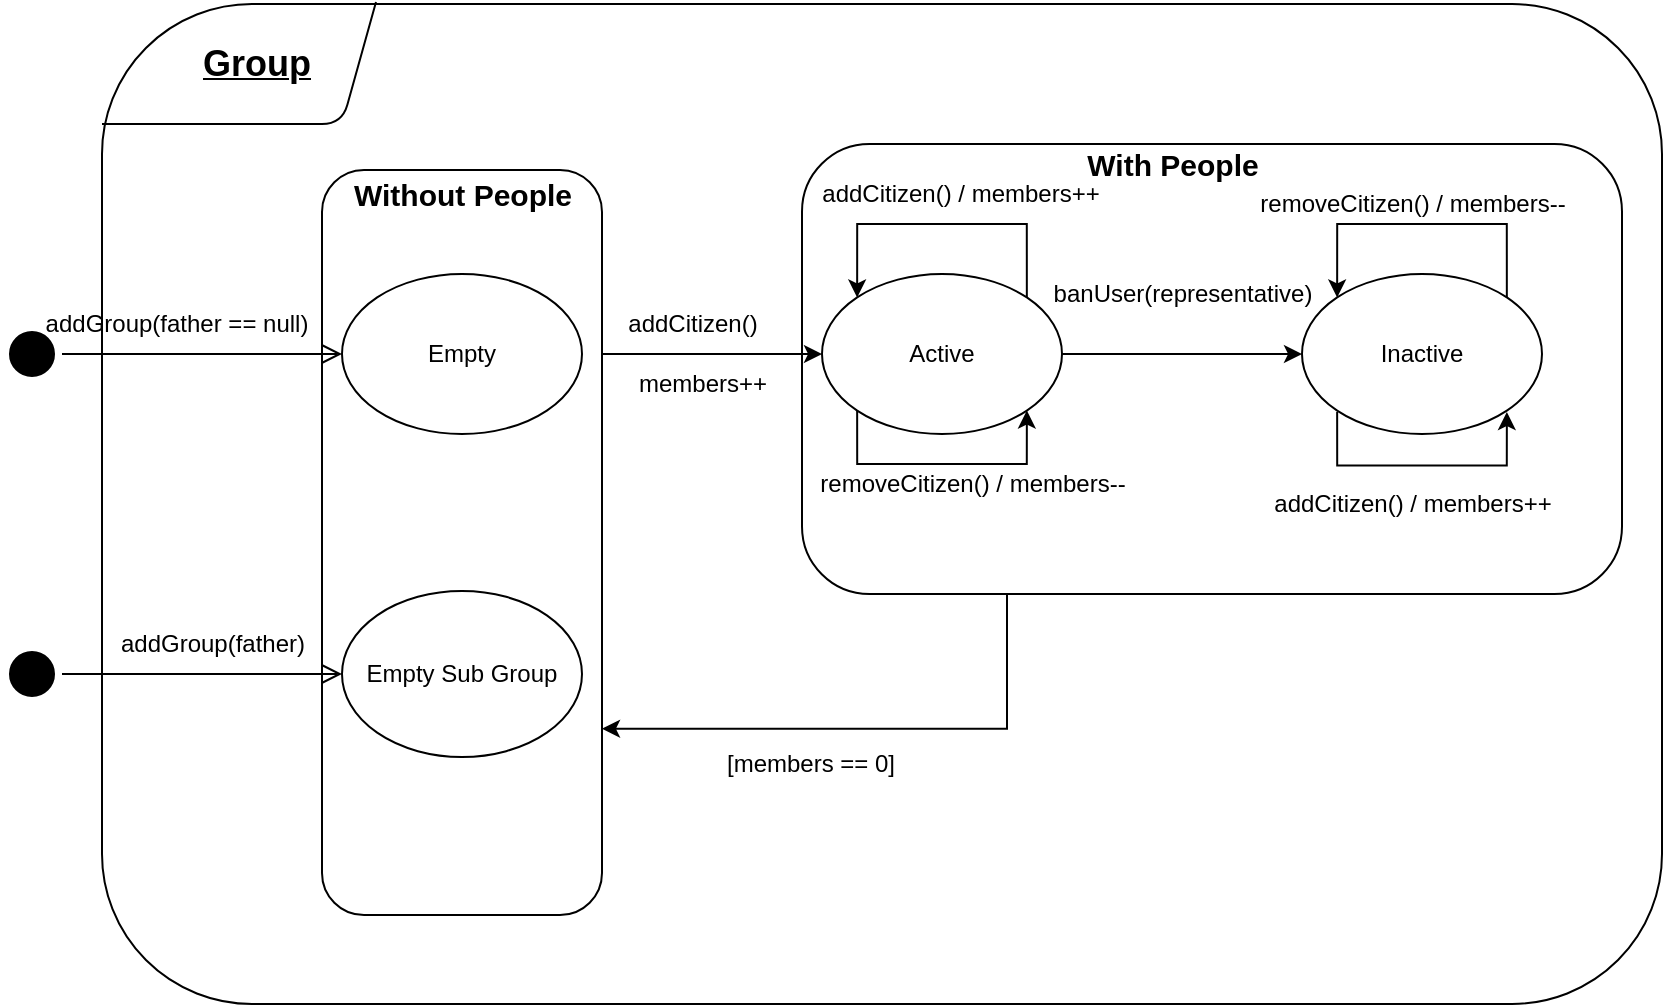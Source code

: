 <mxfile version="12.7.8" type="device"><diagram id="d685lMsxkUm5qdP2iPzJ" name="Page-1"><mxGraphModel dx="1117" dy="984" grid="1" gridSize="10" guides="1" tooltips="1" connect="1" arrows="1" fold="1" page="1" pageScale="1" pageWidth="827" pageHeight="1169" math="0" shadow="0"><root><mxCell id="0"/><mxCell id="1" parent="0"/><mxCell id="yRS7xTMESXGQS2WmS2VS-7" value="" style="rounded=1;whiteSpace=wrap;html=1;" parent="1" vertex="1"><mxGeometry x="60" y="40" width="780" height="500" as="geometry"/></mxCell><mxCell id="8rYkm_4DZ_n6lS5L8N12-25" value="" style="rounded=1;whiteSpace=wrap;html=1;" vertex="1" parent="1"><mxGeometry x="170" y="123" width="140" height="372.5" as="geometry"/></mxCell><mxCell id="8rYkm_4DZ_n6lS5L8N12-32" style="edgeStyle=orthogonalEdgeStyle;rounded=0;orthogonalLoop=1;jettySize=auto;html=1;exitX=0.25;exitY=1;exitDx=0;exitDy=0;entryX=1;entryY=0.75;entryDx=0;entryDy=0;strokeColor=#000000;" edge="1" parent="1" source="8rYkm_4DZ_n6lS5L8N12-7" target="8rYkm_4DZ_n6lS5L8N12-25"><mxGeometry relative="1" as="geometry"/></mxCell><mxCell id="8rYkm_4DZ_n6lS5L8N12-7" value="" style="rounded=1;whiteSpace=wrap;html=1;" vertex="1" parent="1"><mxGeometry x="410" y="110" width="410" height="225" as="geometry"/></mxCell><mxCell id="8rYkm_4DZ_n6lS5L8N12-3" style="edgeStyle=orthogonalEdgeStyle;rounded=0;orthogonalLoop=1;jettySize=auto;html=1;exitX=1;exitY=0.25;exitDx=0;exitDy=0;strokeColor=#000000;" edge="1" parent="1" source="8rYkm_4DZ_n6lS5L8N12-25" target="yRS7xTMESXGQS2WmS2VS-3"><mxGeometry relative="1" as="geometry"><Array as="points"><mxPoint x="310" y="215"/></Array></mxGeometry></mxCell><mxCell id="yRS7xTMESXGQS2WmS2VS-2" value="Empty" style="ellipse;whiteSpace=wrap;html=1;" parent="1" vertex="1"><mxGeometry x="180" y="175" width="120" height="80" as="geometry"/></mxCell><mxCell id="8rYkm_4DZ_n6lS5L8N12-11" style="edgeStyle=orthogonalEdgeStyle;rounded=0;orthogonalLoop=1;jettySize=auto;html=1;exitX=1;exitY=0.5;exitDx=0;exitDy=0;entryX=0;entryY=0.5;entryDx=0;entryDy=0;strokeColor=#000000;" edge="1" parent="1" source="yRS7xTMESXGQS2WmS2VS-3" target="8rYkm_4DZ_n6lS5L8N12-6"><mxGeometry relative="1" as="geometry"/></mxCell><mxCell id="yRS7xTMESXGQS2WmS2VS-3" value="Active" style="ellipse;whiteSpace=wrap;html=1;" parent="1" vertex="1"><mxGeometry x="420" y="175" width="120" height="80" as="geometry"/></mxCell><mxCell id="yRS7xTMESXGQS2WmS2VS-8" value="" style="endArrow=none;html=1;" parent="1" edge="1"><mxGeometry width="50" height="50" relative="1" as="geometry"><mxPoint x="60" y="100" as="sourcePoint"/><mxPoint x="197" y="39" as="targetPoint"/><Array as="points"><mxPoint x="180" y="100"/></Array></mxGeometry></mxCell><mxCell id="yRS7xTMESXGQS2WmS2VS-9" value="&lt;b&gt;&lt;u&gt;&lt;font style=&quot;font-size: 18px&quot;&gt;Group&lt;/font&gt;&lt;/u&gt;&lt;/b&gt;" style="text;html=1;align=center;verticalAlign=middle;resizable=0;points=[];autosize=1;" parent="1" vertex="1"><mxGeometry x="102" y="60" width="70" height="20" as="geometry"/></mxCell><mxCell id="8rYkm_4DZ_n6lS5L8N12-1" value="" style="ellipse;html=1;shape=startState;fillColor=#000000;strokeColor=#000000;" vertex="1" parent="1"><mxGeometry x="10" y="200" width="30" height="30" as="geometry"/></mxCell><mxCell id="8rYkm_4DZ_n6lS5L8N12-2" value="" style="edgeStyle=orthogonalEdgeStyle;html=1;verticalAlign=bottom;endArrow=open;endSize=8;strokeColor=#000000;entryX=0;entryY=0.5;entryDx=0;entryDy=0;" edge="1" source="8rYkm_4DZ_n6lS5L8N12-1" parent="1" target="yRS7xTMESXGQS2WmS2VS-2"><mxGeometry relative="1" as="geometry"><mxPoint x="130" y="215" as="targetPoint"/></mxGeometry></mxCell><mxCell id="8rYkm_4DZ_n6lS5L8N12-5" value="addGroup(father == null)" style="text;html=1;align=center;verticalAlign=middle;resizable=0;points=[];autosize=1;" vertex="1" parent="1"><mxGeometry x="22" y="190" width="150" height="20" as="geometry"/></mxCell><mxCell id="8rYkm_4DZ_n6lS5L8N12-6" value="Inactive" style="ellipse;whiteSpace=wrap;html=1;" vertex="1" parent="1"><mxGeometry x="660" y="175" width="120" height="80" as="geometry"/></mxCell><mxCell id="8rYkm_4DZ_n6lS5L8N12-8" value="&lt;font style=&quot;font-size: 15px&quot;&gt;&lt;b&gt;With People&lt;/b&gt;&lt;/font&gt;" style="text;html=1;align=center;verticalAlign=middle;resizable=0;points=[];autosize=1;" vertex="1" parent="1"><mxGeometry x="545" y="110" width="100" height="20" as="geometry"/></mxCell><mxCell id="8rYkm_4DZ_n6lS5L8N12-10" value="[members == 0]" style="text;html=1;align=center;verticalAlign=middle;resizable=0;points=[];autosize=1;" vertex="1" parent="1"><mxGeometry x="364" y="410" width="100" height="20" as="geometry"/></mxCell><mxCell id="8rYkm_4DZ_n6lS5L8N12-12" value="addCitizen()" style="text;html=1;align=center;verticalAlign=middle;resizable=0;points=[];autosize=1;" vertex="1" parent="1"><mxGeometry x="315" y="190" width="80" height="20" as="geometry"/></mxCell><mxCell id="8rYkm_4DZ_n6lS5L8N12-13" value="banUser(representative)" style="text;html=1;align=center;verticalAlign=middle;resizable=0;points=[];autosize=1;" vertex="1" parent="1"><mxGeometry x="530" y="175" width="140" height="20" as="geometry"/></mxCell><mxCell id="8rYkm_4DZ_n6lS5L8N12-14" value="members++" style="text;html=1;align=center;verticalAlign=middle;resizable=0;points=[];autosize=1;" vertex="1" parent="1"><mxGeometry x="320" y="220" width="80" height="20" as="geometry"/></mxCell><mxCell id="8rYkm_4DZ_n6lS5L8N12-15" style="edgeStyle=orthogonalEdgeStyle;rounded=0;orthogonalLoop=1;jettySize=auto;html=1;exitX=1;exitY=0;exitDx=0;exitDy=0;entryX=0;entryY=0;entryDx=0;entryDy=0;strokeColor=#000000;" edge="1" parent="1" source="yRS7xTMESXGQS2WmS2VS-3" target="yRS7xTMESXGQS2WmS2VS-3"><mxGeometry relative="1" as="geometry"><Array as="points"><mxPoint x="522" y="150"/><mxPoint x="438" y="150"/></Array></mxGeometry></mxCell><mxCell id="8rYkm_4DZ_n6lS5L8N12-16" value="addCitizen() / members++" style="text;html=1;align=center;verticalAlign=middle;resizable=0;points=[];autosize=1;" vertex="1" parent="1"><mxGeometry x="414" y="125" width="150" height="20" as="geometry"/></mxCell><mxCell id="8rYkm_4DZ_n6lS5L8N12-18" value="addCitizen() / members++" style="text;html=1;align=center;verticalAlign=middle;resizable=0;points=[];autosize=1;" vertex="1" parent="1"><mxGeometry x="640" y="280" width="150" height="20" as="geometry"/></mxCell><mxCell id="8rYkm_4DZ_n6lS5L8N12-19" style="edgeStyle=orthogonalEdgeStyle;rounded=0;orthogonalLoop=1;jettySize=auto;html=1;exitX=0;exitY=1;exitDx=0;exitDy=0;entryX=1;entryY=1;entryDx=0;entryDy=0;strokeColor=#000000;" edge="1" parent="1" source="yRS7xTMESXGQS2WmS2VS-3" target="yRS7xTMESXGQS2WmS2VS-3"><mxGeometry relative="1" as="geometry"><Array as="points"><mxPoint x="438" y="270"/><mxPoint x="522" y="270"/></Array></mxGeometry></mxCell><mxCell id="8rYkm_4DZ_n6lS5L8N12-20" value="removeCitizen() / members--" style="text;html=1;align=center;verticalAlign=middle;resizable=0;points=[];autosize=1;" vertex="1" parent="1"><mxGeometry x="410" y="270" width="170" height="20" as="geometry"/></mxCell><mxCell id="8rYkm_4DZ_n6lS5L8N12-21" style="edgeStyle=orthogonalEdgeStyle;rounded=0;orthogonalLoop=1;jettySize=auto;html=1;exitX=1;exitY=0;exitDx=0;exitDy=0;entryX=0;entryY=0;entryDx=0;entryDy=0;strokeColor=#000000;" edge="1" parent="1" source="8rYkm_4DZ_n6lS5L8N12-6" target="8rYkm_4DZ_n6lS5L8N12-6"><mxGeometry relative="1" as="geometry"><Array as="points"><mxPoint x="762" y="150"/><mxPoint x="678" y="150"/></Array></mxGeometry></mxCell><mxCell id="8rYkm_4DZ_n6lS5L8N12-22" value="removeCitizen() / members--" style="text;html=1;align=center;verticalAlign=middle;resizable=0;points=[];autosize=1;" vertex="1" parent="1"><mxGeometry x="630" y="130" width="170" height="20" as="geometry"/></mxCell><mxCell id="8rYkm_4DZ_n6lS5L8N12-24" style="edgeStyle=orthogonalEdgeStyle;rounded=0;orthogonalLoop=1;jettySize=auto;html=1;exitX=0;exitY=1;exitDx=0;exitDy=0;entryX=1;entryY=1;entryDx=0;entryDy=0;strokeColor=#000000;" edge="1" parent="1"><mxGeometry relative="1" as="geometry"><mxPoint x="677.574" y="244.004" as="sourcePoint"/><mxPoint x="762.426" y="244.004" as="targetPoint"/><Array as="points"><mxPoint x="678" y="270.72"/><mxPoint x="762" y="270.72"/></Array></mxGeometry></mxCell><mxCell id="8rYkm_4DZ_n6lS5L8N12-26" value="" style="ellipse;html=1;shape=startState;fillColor=#000000;strokeColor=#000000;" vertex="1" parent="1"><mxGeometry x="10" y="360" width="30" height="30" as="geometry"/></mxCell><mxCell id="8rYkm_4DZ_n6lS5L8N12-27" value="" style="edgeStyle=orthogonalEdgeStyle;html=1;verticalAlign=bottom;endArrow=open;endSize=8;strokeColor=#000000;entryX=0;entryY=0.5;entryDx=0;entryDy=0;" edge="1" parent="1" source="8rYkm_4DZ_n6lS5L8N12-26"><mxGeometry relative="1" as="geometry"><mxPoint x="180" y="375" as="targetPoint"/></mxGeometry></mxCell><mxCell id="8rYkm_4DZ_n6lS5L8N12-28" value="addGroup(father)" style="text;html=1;align=center;verticalAlign=middle;resizable=0;points=[];autosize=1;" vertex="1" parent="1"><mxGeometry x="60" y="350" width="110" height="20" as="geometry"/></mxCell><mxCell id="8rYkm_4DZ_n6lS5L8N12-29" value="Empty Sub Group" style="ellipse;whiteSpace=wrap;html=1;" vertex="1" parent="1"><mxGeometry x="180" y="333.5" width="120" height="83" as="geometry"/></mxCell><mxCell id="8rYkm_4DZ_n6lS5L8N12-31" value="&lt;font style=&quot;font-size: 15px&quot;&gt;&lt;b&gt;Without People&lt;/b&gt;&lt;/font&gt;" style="text;html=1;align=center;verticalAlign=middle;resizable=0;points=[];autosize=1;" vertex="1" parent="1"><mxGeometry x="180" y="125" width="120" height="20" as="geometry"/></mxCell></root></mxGraphModel></diagram></mxfile>
